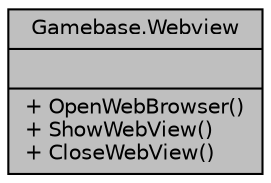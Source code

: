 digraph "Gamebase.Webview"
{
  edge [fontname="Helvetica",fontsize="10",labelfontname="Helvetica",labelfontsize="10"];
  node [fontname="Helvetica",fontsize="10",shape=record];
  Node1 [label="{Gamebase.Webview\n||+ OpenWebBrowser()\l+ ShowWebView()\l+ CloseWebView()\l}",height=0.2,width=0.4,color="black", fillcolor="grey75", style="filled", fontcolor="black"];
}
